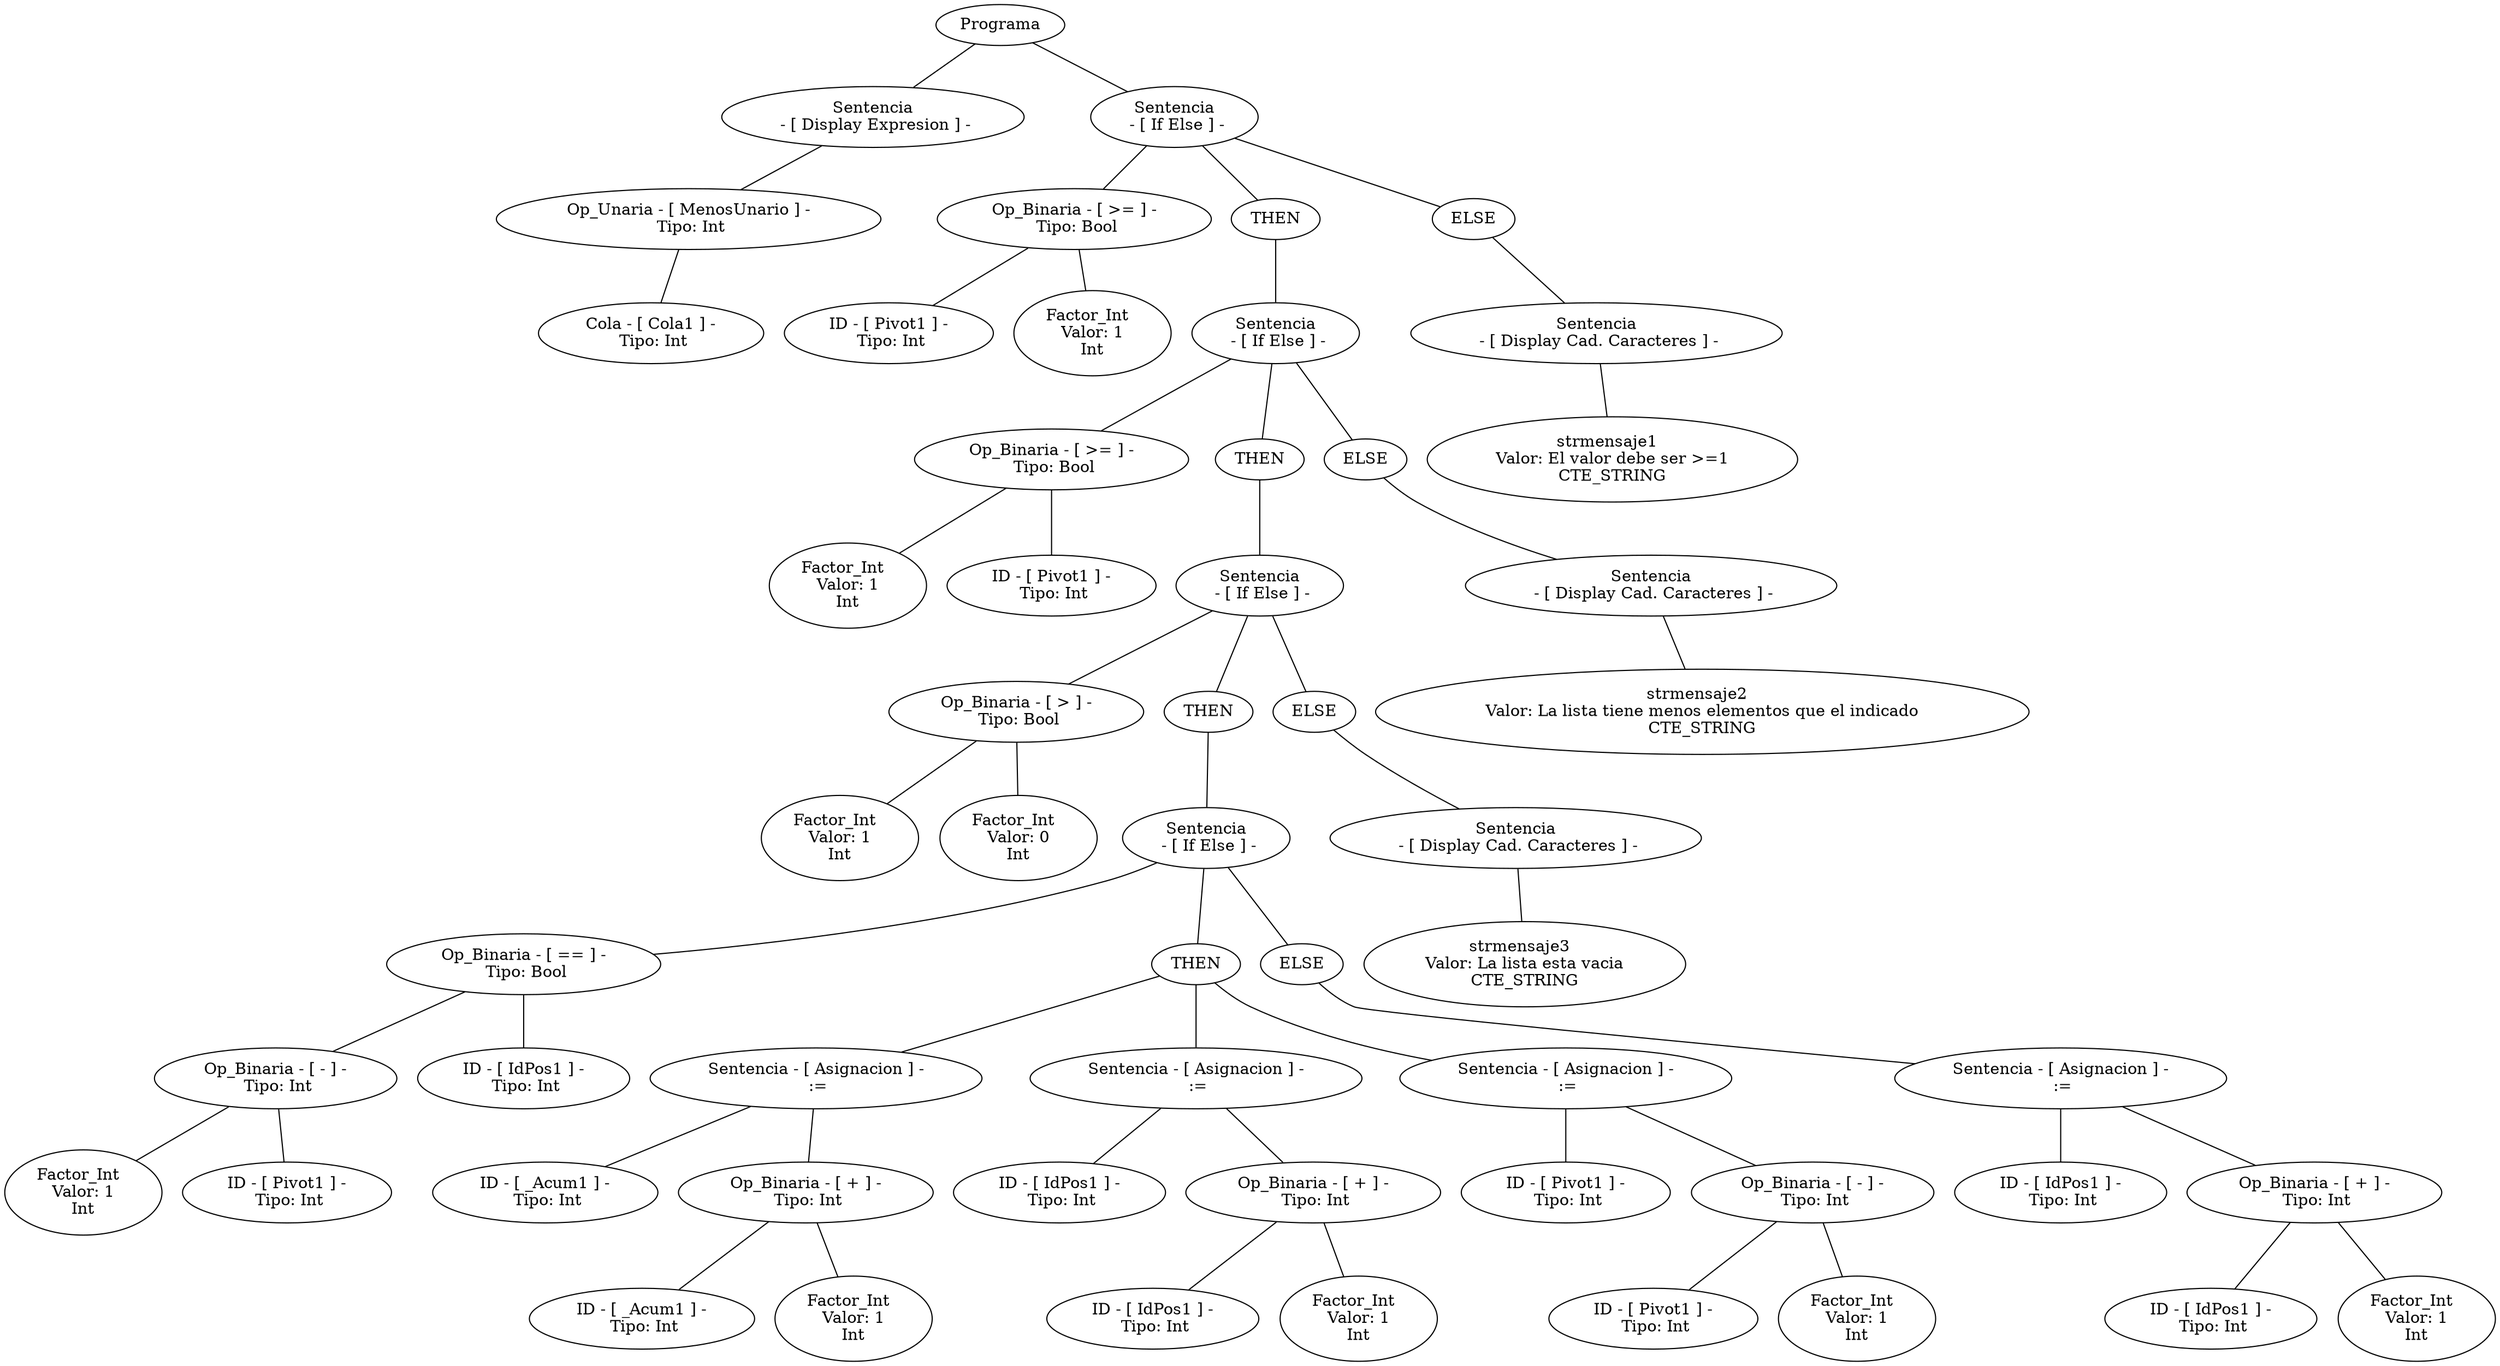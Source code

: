 graph G {nodo_programa[label="Programa"]
nodo_1106396872[label="Sentencia
 - [ Display Expresion ] -"]
nodo_programa--nodo_1106396872
nodo_1612532337[label=" Op_Unaria - [ MenosUnario ] - 
 Tipo: Int"]
nodo_1106396872--nodo_1612532337
nodo_13777518681[label=" Cola - [ Cola1 ] - 
 Tipo: Int"]
nodo_1612532337--nodo_13777518681
nodo_1206660229[label="Sentencia
 - [ If Else ] -"]
nodo_programa--nodo_1206660229
nodo_1187529709[label=" Op_Binaria - [ >= ] - 
 Tipo: Bool"]
nodo_1206660229--nodo_1187529709
nodo_716849892[label=" ID - [ Pivot1 ] - 
 Tipo: Int"]
nodo_1187529709--nodo_716849892
nodo_981838298[label="Factor_Int  
 Valor: 1 
Int"]
nodo_1187529709--nodo_981838298
nodo_12066602291[label="THEN"]
nodo_1206660229--nodo_12066602291
nodo_472592907[label="Sentencia
 - [ If Else ] -"]
nodo_12066602291--nodo_472592907
nodo_410574152[label=" Op_Binaria - [ >= ] - 
 Tipo: Bool"]
nodo_472592907--nodo_410574152
nodo_1621955009[label="Factor_Int  
 Valor: 1 
Int"]
nodo_410574152--nodo_1621955009
nodo_2012327799[label=" ID - [ Pivot1 ] - 
 Tipo: Int"]
nodo_410574152--nodo_2012327799
nodo_4725929071[label="THEN"]
nodo_472592907--nodo_4725929071
nodo_848257256[label="Sentencia
 - [ If Else ] -"]
nodo_4725929071--nodo_848257256
nodo_1824745836[label=" Op_Binaria - [ > ] - 
 Tipo: Bool"]
nodo_848257256--nodo_1824745836
nodo_1692945964[label="Factor_Int  
 Valor: 1 
Int"]
nodo_1824745836--nodo_1692945964
nodo_504942545[label="Factor_Int  
 Valor: 0 
Int"]
nodo_1824745836--nodo_504942545
nodo_8482572561[label="THEN"]
nodo_848257256--nodo_8482572561
nodo_1473869018[label="Sentencia
 - [ If Else ] -"]
nodo_8482572561--nodo_1473869018
nodo_547811140[label=" Op_Binaria - [ == ] - 
 Tipo: Bool"]
nodo_1473869018--nodo_547811140
nodo_110713938[label=" Op_Binaria - [ - ] - 
 Tipo: Int"]
nodo_547811140--nodo_110713938
nodo_1588030743[label="Factor_Int  
 Valor: 1 
Int"]
nodo_110713938--nodo_1588030743
nodo_1120185789[label=" ID - [ Pivot1 ] - 
 Tipo: Int"]
nodo_110713938--nodo_1120185789
nodo_1427089006[label=" ID - [ IdPos1 ] - 
 Tipo: Int"]
nodo_547811140--nodo_1427089006
nodo_14738690181[label="THEN"]
nodo_1473869018--nodo_14738690181
nodo_423103313[label="Sentencia - [ Asignacion ] -
 :="]
nodo_14738690181--nodo_423103313
nodo_2081555124[label=" ID - [ _Acum1 ] - 
 Tipo: Int"]
nodo_423103313--nodo_2081555124
nodo_459071950[label=" Op_Binaria - [ + ] - 
 Tipo: Int"]
nodo_423103313--nodo_459071950
nodo_868751389[label=" ID - [ _Acum1 ] - 
 Tipo: Int"]
nodo_459071950--nodo_868751389
nodo_1889404245[label="Factor_Int  
 Valor: 1 
Int"]
nodo_459071950--nodo_1889404245
nodo_1794375606[label="Sentencia - [ Asignacion ] -
 :="]
nodo_14738690181--nodo_1794375606
nodo_102258686[label=" ID - [ IdPos1 ] - 
 Tipo: Int"]
nodo_1794375606--nodo_102258686
nodo_2050393186[label=" Op_Binaria - [ + ] - 
 Tipo: Int"]
nodo_1794375606--nodo_2050393186
nodo_156066761[label=" ID - [ IdPos1 ] - 
 Tipo: Int"]
nodo_2050393186--nodo_156066761
nodo_2092315417[label="Factor_Int  
 Valor: 1 
Int"]
nodo_2050393186--nodo_2092315417
nodo_945110230[label="Sentencia - [ Asignacion ] -
 :="]
nodo_14738690181--nodo_945110230
nodo_1980676650[label=" ID - [ Pivot1 ] - 
 Tipo: Int"]
nodo_945110230--nodo_1980676650
nodo_348113929[label=" Op_Binaria - [ - ] - 
 Tipo: Int"]
nodo_945110230--nodo_348113929
nodo_1499204476[label=" ID - [ Pivot1 ] - 
 Tipo: Int"]
nodo_348113929--nodo_1499204476
nodo_1216233229[label="Factor_Int  
 Valor: 1 
Int"]
nodo_348113929--nodo_1216233229
nodo_14738690182[label="ELSE"]
nodo_1473869018--nodo_14738690182
nodo_1268913090[label="Sentencia - [ Asignacion ] -
 :="]
nodo_14738690182--nodo_1268913090
nodo_555176251[label=" ID - [ IdPos1 ] - 
 Tipo: Int"]
nodo_1268913090--nodo_555176251
nodo_413772174[label=" Op_Binaria - [ + ] - 
 Tipo: Int"]
nodo_1268913090--nodo_413772174
nodo_555121601[label=" ID - [ IdPos1 ] - 
 Tipo: Int"]
nodo_413772174--nodo_555121601
nodo_2062630946[label="Factor_Int  
 Valor: 1 
Int"]
nodo_413772174--nodo_2062630946
nodo_8482572562[label="ELSE"]
nodo_848257256--nodo_8482572562
nodo_1635010766[label="Sentencia
 - [ Display Cad. Caracteres ] -"]
nodo_8482572562--nodo_1635010766
nodo_885287095[label="strmensaje3  
 Valor: La lista esta vacia 
CTE_STRING"]
nodo_1635010766--nodo_885287095
nodo_4725929072[label="ELSE"]
nodo_472592907--nodo_4725929072
nodo_647939485[label="Sentencia
 - [ Display Cad. Caracteres ] -"]
nodo_4725929072--nodo_647939485
nodo_1444831548[label="strmensaje2  
 Valor: La lista tiene menos elementos que el indicado 
CTE_STRING"]
nodo_647939485--nodo_1444831548
nodo_12066602292[label="ELSE"]
nodo_1206660229--nodo_12066602292
nodo_359620873[label="Sentencia
 - [ Display Cad. Caracteres ] -"]
nodo_12066602292--nodo_359620873
nodo_41497283[label="strmensaje1  
 Valor: El valor debe ser >=1 
CTE_STRING"]
nodo_359620873--nodo_41497283
}
